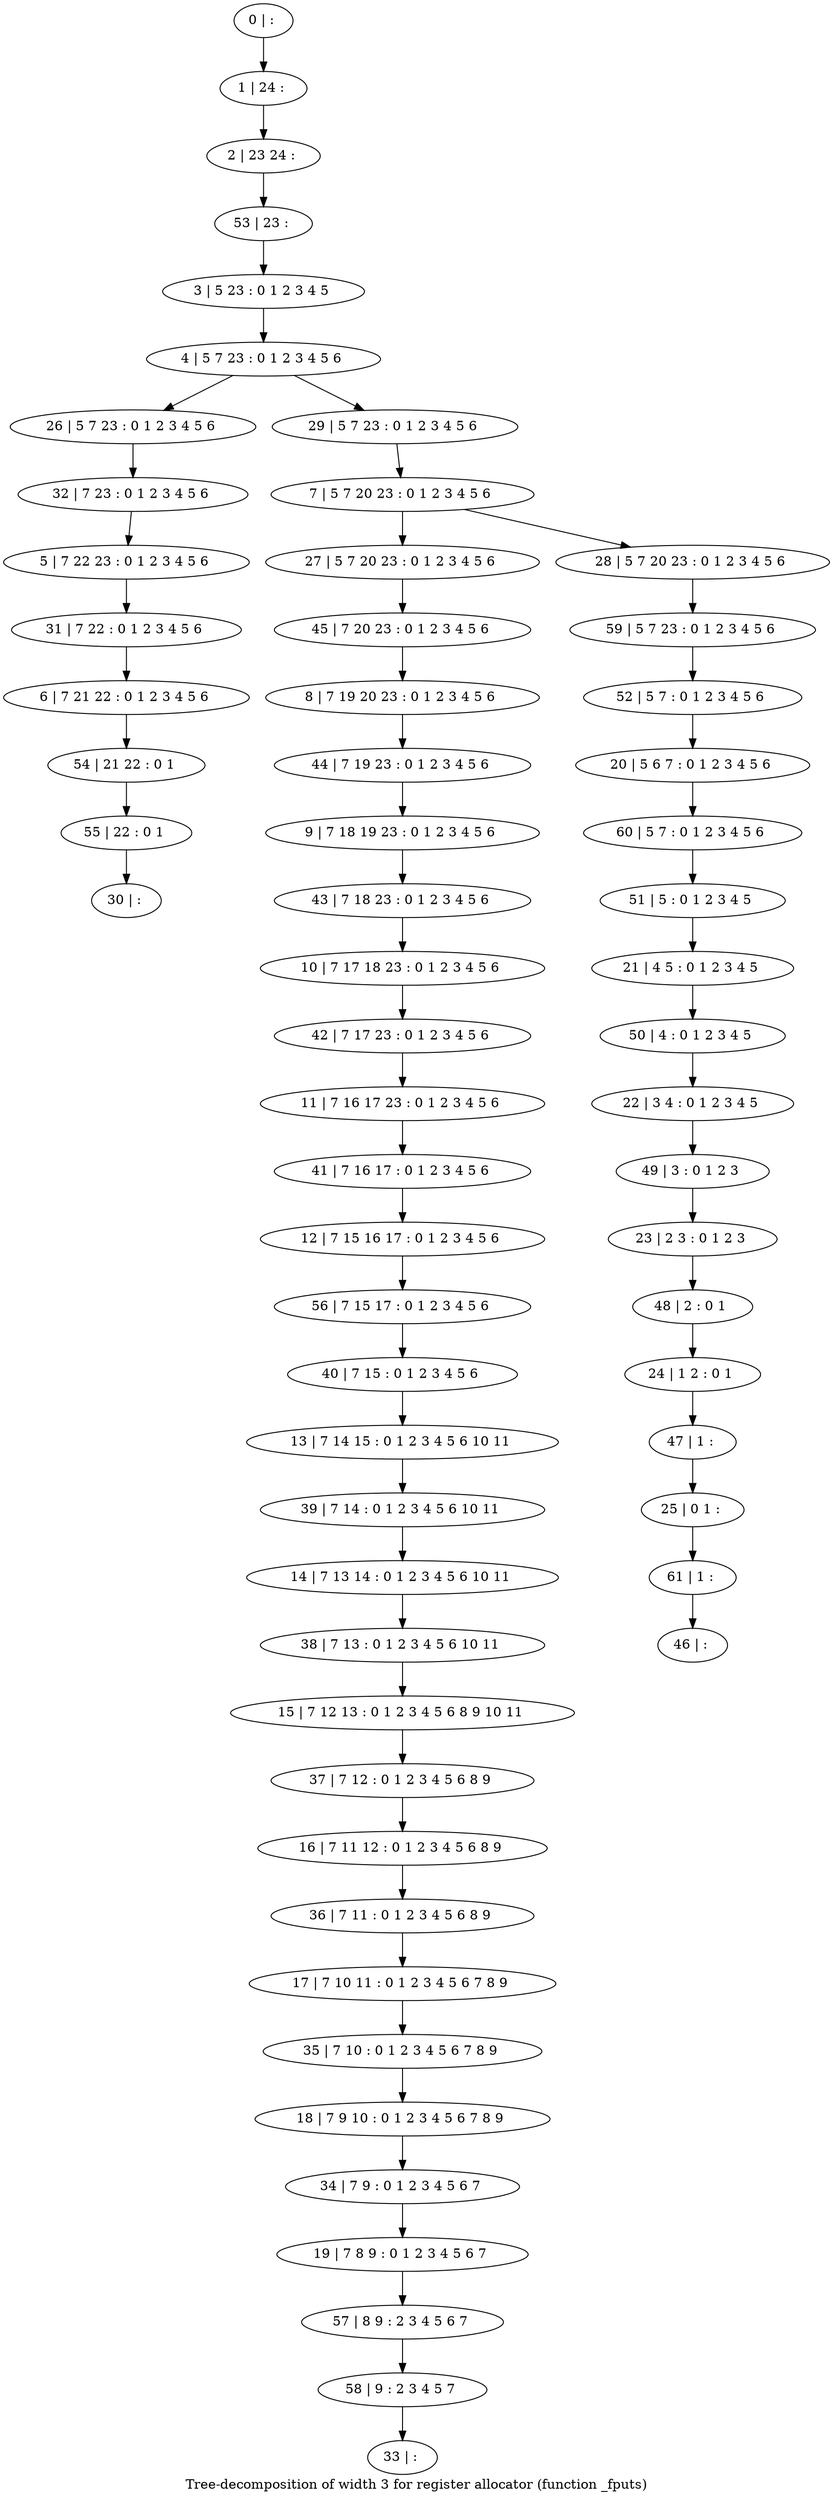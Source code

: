 digraph G {
graph [label="Tree-decomposition of width 3 for register allocator (function _fputs)"]
0[label="0 | : "];
1[label="1 | 24 : "];
2[label="2 | 23 24 : "];
3[label="3 | 5 23 : 0 1 2 3 4 5 "];
4[label="4 | 5 7 23 : 0 1 2 3 4 5 6 "];
5[label="5 | 7 22 23 : 0 1 2 3 4 5 6 "];
6[label="6 | 7 21 22 : 0 1 2 3 4 5 6 "];
7[label="7 | 5 7 20 23 : 0 1 2 3 4 5 6 "];
8[label="8 | 7 19 20 23 : 0 1 2 3 4 5 6 "];
9[label="9 | 7 18 19 23 : 0 1 2 3 4 5 6 "];
10[label="10 | 7 17 18 23 : 0 1 2 3 4 5 6 "];
11[label="11 | 7 16 17 23 : 0 1 2 3 4 5 6 "];
12[label="12 | 7 15 16 17 : 0 1 2 3 4 5 6 "];
13[label="13 | 7 14 15 : 0 1 2 3 4 5 6 10 11 "];
14[label="14 | 7 13 14 : 0 1 2 3 4 5 6 10 11 "];
15[label="15 | 7 12 13 : 0 1 2 3 4 5 6 8 9 10 11 "];
16[label="16 | 7 11 12 : 0 1 2 3 4 5 6 8 9 "];
17[label="17 | 7 10 11 : 0 1 2 3 4 5 6 7 8 9 "];
18[label="18 | 7 9 10 : 0 1 2 3 4 5 6 7 8 9 "];
19[label="19 | 7 8 9 : 0 1 2 3 4 5 6 7 "];
20[label="20 | 5 6 7 : 0 1 2 3 4 5 6 "];
21[label="21 | 4 5 : 0 1 2 3 4 5 "];
22[label="22 | 3 4 : 0 1 2 3 4 5 "];
23[label="23 | 2 3 : 0 1 2 3 "];
24[label="24 | 1 2 : 0 1 "];
25[label="25 | 0 1 : "];
26[label="26 | 5 7 23 : 0 1 2 3 4 5 6 "];
27[label="27 | 5 7 20 23 : 0 1 2 3 4 5 6 "];
28[label="28 | 5 7 20 23 : 0 1 2 3 4 5 6 "];
29[label="29 | 5 7 23 : 0 1 2 3 4 5 6 "];
30[label="30 | : "];
31[label="31 | 7 22 : 0 1 2 3 4 5 6 "];
32[label="32 | 7 23 : 0 1 2 3 4 5 6 "];
33[label="33 | : "];
34[label="34 | 7 9 : 0 1 2 3 4 5 6 7 "];
35[label="35 | 7 10 : 0 1 2 3 4 5 6 7 8 9 "];
36[label="36 | 7 11 : 0 1 2 3 4 5 6 8 9 "];
37[label="37 | 7 12 : 0 1 2 3 4 5 6 8 9 "];
38[label="38 | 7 13 : 0 1 2 3 4 5 6 10 11 "];
39[label="39 | 7 14 : 0 1 2 3 4 5 6 10 11 "];
40[label="40 | 7 15 : 0 1 2 3 4 5 6 "];
41[label="41 | 7 16 17 : 0 1 2 3 4 5 6 "];
42[label="42 | 7 17 23 : 0 1 2 3 4 5 6 "];
43[label="43 | 7 18 23 : 0 1 2 3 4 5 6 "];
44[label="44 | 7 19 23 : 0 1 2 3 4 5 6 "];
45[label="45 | 7 20 23 : 0 1 2 3 4 5 6 "];
46[label="46 | : "];
47[label="47 | 1 : "];
48[label="48 | 2 : 0 1 "];
49[label="49 | 3 : 0 1 2 3 "];
50[label="50 | 4 : 0 1 2 3 4 5 "];
51[label="51 | 5 : 0 1 2 3 4 5 "];
52[label="52 | 5 7 : 0 1 2 3 4 5 6 "];
53[label="53 | 23 : "];
54[label="54 | 21 22 : 0 1 "];
55[label="55 | 22 : 0 1 "];
56[label="56 | 7 15 17 : 0 1 2 3 4 5 6 "];
57[label="57 | 8 9 : 2 3 4 5 6 7 "];
58[label="58 | 9 : 2 3 4 5 7 "];
59[label="59 | 5 7 23 : 0 1 2 3 4 5 6 "];
60[label="60 | 5 7 : 0 1 2 3 4 5 6 "];
61[label="61 | 1 : "];
0->1 ;
1->2 ;
3->4 ;
4->26 ;
7->27 ;
7->28 ;
29->7 ;
4->29 ;
31->6 ;
5->31 ;
32->5 ;
26->32 ;
34->19 ;
18->34 ;
35->18 ;
17->35 ;
36->17 ;
16->36 ;
37->16 ;
15->37 ;
38->15 ;
14->38 ;
39->14 ;
13->39 ;
40->13 ;
41->12 ;
11->41 ;
42->11 ;
10->42 ;
43->10 ;
9->43 ;
44->9 ;
8->44 ;
45->8 ;
27->45 ;
47->25 ;
24->47 ;
48->24 ;
23->48 ;
49->23 ;
22->49 ;
50->22 ;
21->50 ;
51->21 ;
52->20 ;
53->3 ;
2->53 ;
6->54 ;
55->30 ;
54->55 ;
56->40 ;
12->56 ;
19->57 ;
58->33 ;
57->58 ;
59->52 ;
28->59 ;
60->51 ;
20->60 ;
61->46 ;
25->61 ;
}
